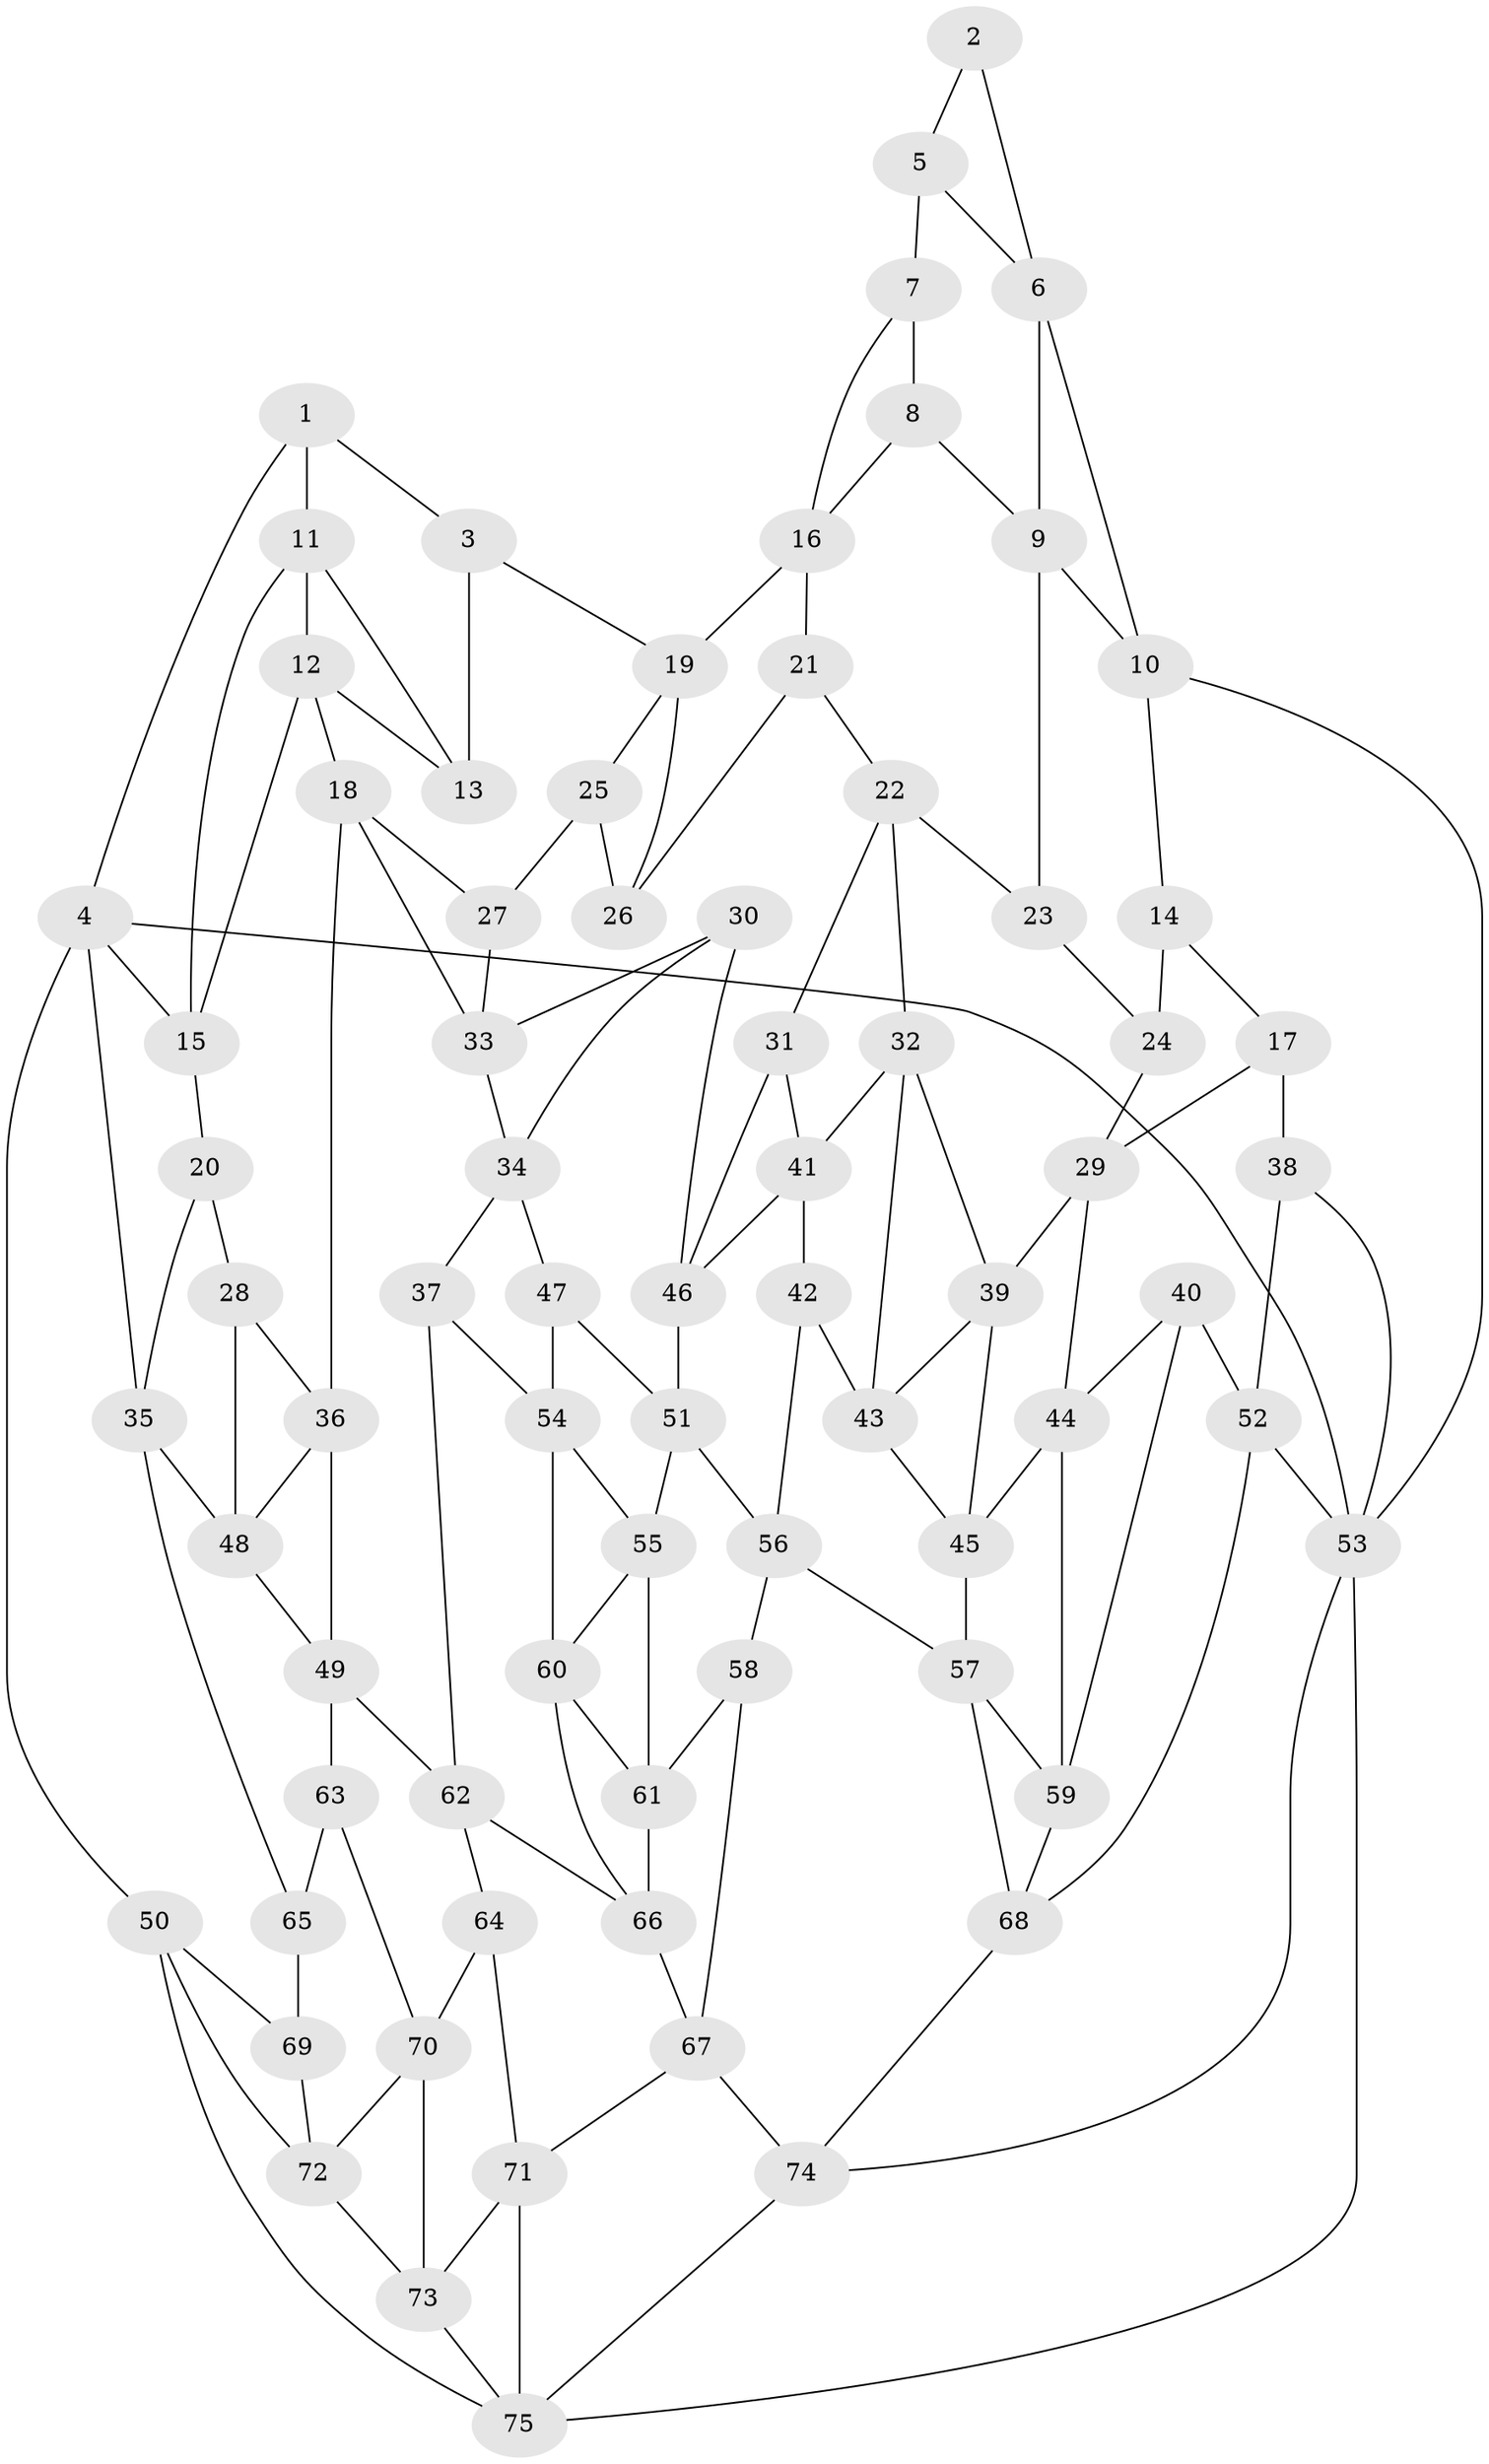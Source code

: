 // original degree distribution, {3: 0.013422818791946308, 4: 0.2214765100671141, 5: 0.5637583892617449, 6: 0.20134228187919462}
// Generated by graph-tools (version 1.1) at 2025/03/03/09/25 03:03:11]
// undirected, 75 vertices, 137 edges
graph export_dot {
graph [start="1"]
  node [color=gray90,style=filled];
  1;
  2;
  3;
  4;
  5;
  6;
  7;
  8;
  9;
  10;
  11;
  12;
  13;
  14;
  15;
  16;
  17;
  18;
  19;
  20;
  21;
  22;
  23;
  24;
  25;
  26;
  27;
  28;
  29;
  30;
  31;
  32;
  33;
  34;
  35;
  36;
  37;
  38;
  39;
  40;
  41;
  42;
  43;
  44;
  45;
  46;
  47;
  48;
  49;
  50;
  51;
  52;
  53;
  54;
  55;
  56;
  57;
  58;
  59;
  60;
  61;
  62;
  63;
  64;
  65;
  66;
  67;
  68;
  69;
  70;
  71;
  72;
  73;
  74;
  75;
  1 -- 3 [weight=1.0];
  1 -- 4 [weight=1.0];
  1 -- 11 [weight=1.0];
  2 -- 5 [weight=1.0];
  2 -- 6 [weight=1.0];
  3 -- 13 [weight=2.0];
  3 -- 19 [weight=1.0];
  4 -- 15 [weight=1.0];
  4 -- 35 [weight=1.0];
  4 -- 50 [weight=1.0];
  4 -- 53 [weight=1.0];
  5 -- 6 [weight=1.0];
  5 -- 7 [weight=2.0];
  6 -- 9 [weight=1.0];
  6 -- 10 [weight=1.0];
  7 -- 8 [weight=1.0];
  7 -- 16 [weight=1.0];
  8 -- 9 [weight=1.0];
  8 -- 16 [weight=1.0];
  9 -- 10 [weight=1.0];
  9 -- 23 [weight=1.0];
  10 -- 14 [weight=1.0];
  10 -- 53 [weight=1.0];
  11 -- 12 [weight=1.0];
  11 -- 13 [weight=1.0];
  11 -- 15 [weight=1.0];
  12 -- 13 [weight=1.0];
  12 -- 15 [weight=1.0];
  12 -- 18 [weight=1.0];
  14 -- 17 [weight=1.0];
  14 -- 24 [weight=1.0];
  15 -- 20 [weight=1.0];
  16 -- 19 [weight=1.0];
  16 -- 21 [weight=1.0];
  17 -- 29 [weight=1.0];
  17 -- 38 [weight=2.0];
  18 -- 27 [weight=1.0];
  18 -- 33 [weight=1.0];
  18 -- 36 [weight=1.0];
  19 -- 25 [weight=1.0];
  19 -- 26 [weight=1.0];
  20 -- 28 [weight=2.0];
  20 -- 35 [weight=1.0];
  21 -- 22 [weight=1.0];
  21 -- 26 [weight=2.0];
  22 -- 23 [weight=1.0];
  22 -- 31 [weight=1.0];
  22 -- 32 [weight=1.0];
  23 -- 24 [weight=2.0];
  24 -- 29 [weight=1.0];
  25 -- 26 [weight=1.0];
  25 -- 27 [weight=2.0];
  27 -- 33 [weight=1.0];
  28 -- 36 [weight=1.0];
  28 -- 48 [weight=1.0];
  29 -- 39 [weight=1.0];
  29 -- 44 [weight=1.0];
  30 -- 33 [weight=1.0];
  30 -- 34 [weight=1.0];
  30 -- 46 [weight=1.0];
  31 -- 41 [weight=1.0];
  31 -- 46 [weight=1.0];
  32 -- 39 [weight=1.0];
  32 -- 41 [weight=1.0];
  32 -- 43 [weight=1.0];
  33 -- 34 [weight=1.0];
  34 -- 37 [weight=1.0];
  34 -- 47 [weight=1.0];
  35 -- 48 [weight=1.0];
  35 -- 65 [weight=1.0];
  36 -- 48 [weight=1.0];
  36 -- 49 [weight=1.0];
  37 -- 54 [weight=1.0];
  37 -- 62 [weight=1.0];
  38 -- 52 [weight=1.0];
  38 -- 53 [weight=1.0];
  39 -- 43 [weight=1.0];
  39 -- 45 [weight=1.0];
  40 -- 44 [weight=1.0];
  40 -- 52 [weight=1.0];
  40 -- 59 [weight=1.0];
  41 -- 42 [weight=1.0];
  41 -- 46 [weight=1.0];
  42 -- 43 [weight=1.0];
  42 -- 56 [weight=1.0];
  43 -- 45 [weight=1.0];
  44 -- 45 [weight=1.0];
  44 -- 59 [weight=1.0];
  45 -- 57 [weight=1.0];
  46 -- 51 [weight=1.0];
  47 -- 51 [weight=1.0];
  47 -- 54 [weight=1.0];
  48 -- 49 [weight=1.0];
  49 -- 62 [weight=1.0];
  49 -- 63 [weight=1.0];
  50 -- 69 [weight=1.0];
  50 -- 72 [weight=1.0];
  50 -- 75 [weight=1.0];
  51 -- 55 [weight=1.0];
  51 -- 56 [weight=1.0];
  52 -- 53 [weight=1.0];
  52 -- 68 [weight=1.0];
  53 -- 74 [weight=1.0];
  53 -- 75 [weight=1.0];
  54 -- 55 [weight=1.0];
  54 -- 60 [weight=1.0];
  55 -- 60 [weight=1.0];
  55 -- 61 [weight=1.0];
  56 -- 57 [weight=1.0];
  56 -- 58 [weight=1.0];
  57 -- 59 [weight=1.0];
  57 -- 68 [weight=1.0];
  58 -- 61 [weight=1.0];
  58 -- 67 [weight=1.0];
  59 -- 68 [weight=1.0];
  60 -- 61 [weight=1.0];
  60 -- 66 [weight=1.0];
  61 -- 66 [weight=1.0];
  62 -- 64 [weight=1.0];
  62 -- 66 [weight=1.0];
  63 -- 65 [weight=1.0];
  63 -- 70 [weight=1.0];
  64 -- 70 [weight=1.0];
  64 -- 71 [weight=1.0];
  65 -- 69 [weight=2.0];
  66 -- 67 [weight=1.0];
  67 -- 71 [weight=1.0];
  67 -- 74 [weight=1.0];
  68 -- 74 [weight=1.0];
  69 -- 72 [weight=1.0];
  70 -- 72 [weight=1.0];
  70 -- 73 [weight=1.0];
  71 -- 73 [weight=1.0];
  71 -- 75 [weight=1.0];
  72 -- 73 [weight=1.0];
  73 -- 75 [weight=1.0];
  74 -- 75 [weight=1.0];
}
